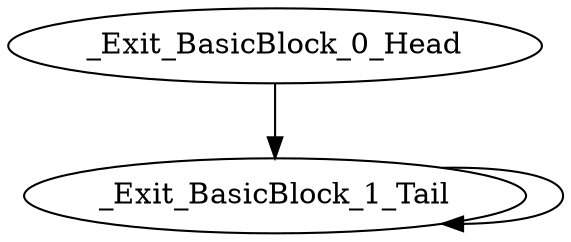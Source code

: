 digraph G {
    "_Exit_BasicBlock_0_Head" -> "_Exit_BasicBlock_1_Tail"
    "_Exit_BasicBlock_1_Tail" -> "_Exit_BasicBlock_1_Tail"
}
